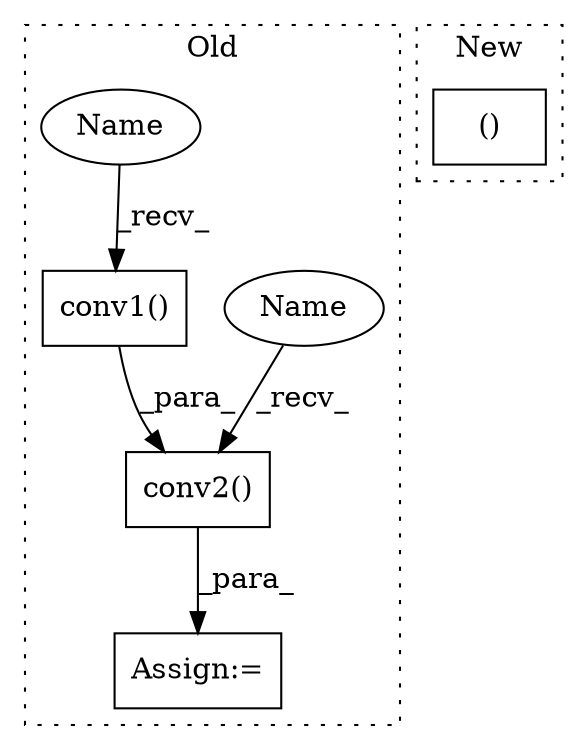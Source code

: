 digraph G {
subgraph cluster0 {
1 [label="conv2()" a="75" s="2773,2787" l="11,1" shape="box"];
3 [label="conv1()" a="75" s="2696,2708" l="11,1" shape="box"];
4 [label="Assign:=" a="68" s="2939" l="3" shape="box"];
5 [label="Name" a="87" s="2773" l="4" shape="ellipse"];
6 [label="Name" a="87" s="2696" l="4" shape="ellipse"];
label = "Old";
style="dotted";
}
subgraph cluster1 {
2 [label="()" a="54" s="3986" l="3" shape="box"];
label = "New";
style="dotted";
}
1 -> 4 [label="_para_"];
3 -> 1 [label="_para_"];
5 -> 1 [label="_recv_"];
6 -> 3 [label="_recv_"];
}